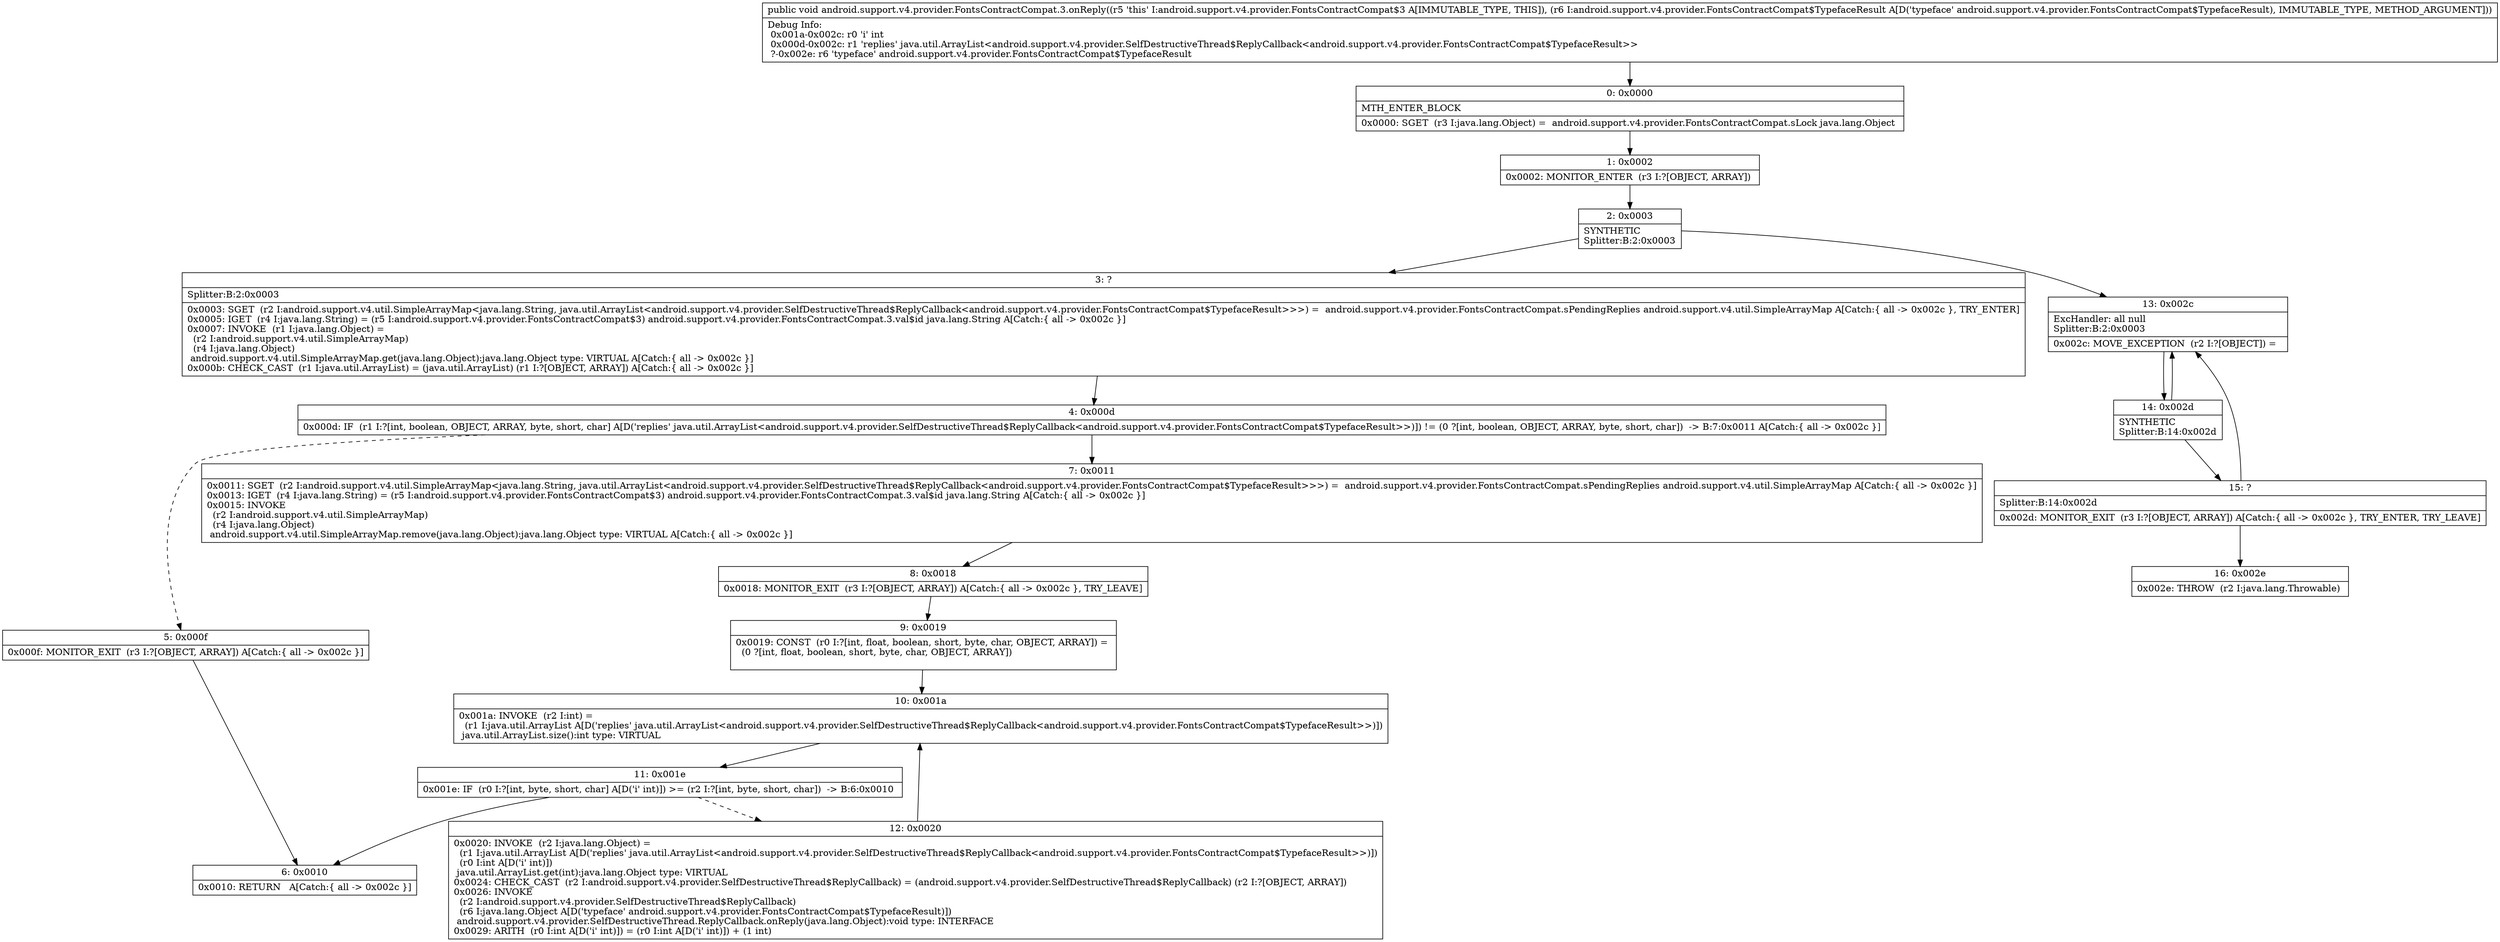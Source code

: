 digraph "CFG forandroid.support.v4.provider.FontsContractCompat.3.onReply(Landroid\/support\/v4\/provider\/FontsContractCompat$TypefaceResult;)V" {
Node_0 [shape=record,label="{0\:\ 0x0000|MTH_ENTER_BLOCK\l|0x0000: SGET  (r3 I:java.lang.Object) =  android.support.v4.provider.FontsContractCompat.sLock java.lang.Object \l}"];
Node_1 [shape=record,label="{1\:\ 0x0002|0x0002: MONITOR_ENTER  (r3 I:?[OBJECT, ARRAY]) \l}"];
Node_2 [shape=record,label="{2\:\ 0x0003|SYNTHETIC\lSplitter:B:2:0x0003\l}"];
Node_3 [shape=record,label="{3\:\ ?|Splitter:B:2:0x0003\l|0x0003: SGET  (r2 I:android.support.v4.util.SimpleArrayMap\<java.lang.String, java.util.ArrayList\<android.support.v4.provider.SelfDestructiveThread$ReplyCallback\<android.support.v4.provider.FontsContractCompat$TypefaceResult\>\>\>) =  android.support.v4.provider.FontsContractCompat.sPendingReplies android.support.v4.util.SimpleArrayMap A[Catch:\{ all \-\> 0x002c \}, TRY_ENTER]\l0x0005: IGET  (r4 I:java.lang.String) = (r5 I:android.support.v4.provider.FontsContractCompat$3) android.support.v4.provider.FontsContractCompat.3.val$id java.lang.String A[Catch:\{ all \-\> 0x002c \}]\l0x0007: INVOKE  (r1 I:java.lang.Object) = \l  (r2 I:android.support.v4.util.SimpleArrayMap)\l  (r4 I:java.lang.Object)\l android.support.v4.util.SimpleArrayMap.get(java.lang.Object):java.lang.Object type: VIRTUAL A[Catch:\{ all \-\> 0x002c \}]\l0x000b: CHECK_CAST  (r1 I:java.util.ArrayList) = (java.util.ArrayList) (r1 I:?[OBJECT, ARRAY]) A[Catch:\{ all \-\> 0x002c \}]\l}"];
Node_4 [shape=record,label="{4\:\ 0x000d|0x000d: IF  (r1 I:?[int, boolean, OBJECT, ARRAY, byte, short, char] A[D('replies' java.util.ArrayList\<android.support.v4.provider.SelfDestructiveThread$ReplyCallback\<android.support.v4.provider.FontsContractCompat$TypefaceResult\>\>)]) != (0 ?[int, boolean, OBJECT, ARRAY, byte, short, char])  \-\> B:7:0x0011 A[Catch:\{ all \-\> 0x002c \}]\l}"];
Node_5 [shape=record,label="{5\:\ 0x000f|0x000f: MONITOR_EXIT  (r3 I:?[OBJECT, ARRAY]) A[Catch:\{ all \-\> 0x002c \}]\l}"];
Node_6 [shape=record,label="{6\:\ 0x0010|0x0010: RETURN   A[Catch:\{ all \-\> 0x002c \}]\l}"];
Node_7 [shape=record,label="{7\:\ 0x0011|0x0011: SGET  (r2 I:android.support.v4.util.SimpleArrayMap\<java.lang.String, java.util.ArrayList\<android.support.v4.provider.SelfDestructiveThread$ReplyCallback\<android.support.v4.provider.FontsContractCompat$TypefaceResult\>\>\>) =  android.support.v4.provider.FontsContractCompat.sPendingReplies android.support.v4.util.SimpleArrayMap A[Catch:\{ all \-\> 0x002c \}]\l0x0013: IGET  (r4 I:java.lang.String) = (r5 I:android.support.v4.provider.FontsContractCompat$3) android.support.v4.provider.FontsContractCompat.3.val$id java.lang.String A[Catch:\{ all \-\> 0x002c \}]\l0x0015: INVOKE  \l  (r2 I:android.support.v4.util.SimpleArrayMap)\l  (r4 I:java.lang.Object)\l android.support.v4.util.SimpleArrayMap.remove(java.lang.Object):java.lang.Object type: VIRTUAL A[Catch:\{ all \-\> 0x002c \}]\l}"];
Node_8 [shape=record,label="{8\:\ 0x0018|0x0018: MONITOR_EXIT  (r3 I:?[OBJECT, ARRAY]) A[Catch:\{ all \-\> 0x002c \}, TRY_LEAVE]\l}"];
Node_9 [shape=record,label="{9\:\ 0x0019|0x0019: CONST  (r0 I:?[int, float, boolean, short, byte, char, OBJECT, ARRAY]) = \l  (0 ?[int, float, boolean, short, byte, char, OBJECT, ARRAY])\l \l}"];
Node_10 [shape=record,label="{10\:\ 0x001a|0x001a: INVOKE  (r2 I:int) = \l  (r1 I:java.util.ArrayList A[D('replies' java.util.ArrayList\<android.support.v4.provider.SelfDestructiveThread$ReplyCallback\<android.support.v4.provider.FontsContractCompat$TypefaceResult\>\>)])\l java.util.ArrayList.size():int type: VIRTUAL \l}"];
Node_11 [shape=record,label="{11\:\ 0x001e|0x001e: IF  (r0 I:?[int, byte, short, char] A[D('i' int)]) \>= (r2 I:?[int, byte, short, char])  \-\> B:6:0x0010 \l}"];
Node_12 [shape=record,label="{12\:\ 0x0020|0x0020: INVOKE  (r2 I:java.lang.Object) = \l  (r1 I:java.util.ArrayList A[D('replies' java.util.ArrayList\<android.support.v4.provider.SelfDestructiveThread$ReplyCallback\<android.support.v4.provider.FontsContractCompat$TypefaceResult\>\>)])\l  (r0 I:int A[D('i' int)])\l java.util.ArrayList.get(int):java.lang.Object type: VIRTUAL \l0x0024: CHECK_CAST  (r2 I:android.support.v4.provider.SelfDestructiveThread$ReplyCallback) = (android.support.v4.provider.SelfDestructiveThread$ReplyCallback) (r2 I:?[OBJECT, ARRAY]) \l0x0026: INVOKE  \l  (r2 I:android.support.v4.provider.SelfDestructiveThread$ReplyCallback)\l  (r6 I:java.lang.Object A[D('typeface' android.support.v4.provider.FontsContractCompat$TypefaceResult)])\l android.support.v4.provider.SelfDestructiveThread.ReplyCallback.onReply(java.lang.Object):void type: INTERFACE \l0x0029: ARITH  (r0 I:int A[D('i' int)]) = (r0 I:int A[D('i' int)]) + (1 int) \l}"];
Node_13 [shape=record,label="{13\:\ 0x002c|ExcHandler: all null\lSplitter:B:2:0x0003\l|0x002c: MOVE_EXCEPTION  (r2 I:?[OBJECT]) =  \l}"];
Node_14 [shape=record,label="{14\:\ 0x002d|SYNTHETIC\lSplitter:B:14:0x002d\l}"];
Node_15 [shape=record,label="{15\:\ ?|Splitter:B:14:0x002d\l|0x002d: MONITOR_EXIT  (r3 I:?[OBJECT, ARRAY]) A[Catch:\{ all \-\> 0x002c \}, TRY_ENTER, TRY_LEAVE]\l}"];
Node_16 [shape=record,label="{16\:\ 0x002e|0x002e: THROW  (r2 I:java.lang.Throwable) \l}"];
MethodNode[shape=record,label="{public void android.support.v4.provider.FontsContractCompat.3.onReply((r5 'this' I:android.support.v4.provider.FontsContractCompat$3 A[IMMUTABLE_TYPE, THIS]), (r6 I:android.support.v4.provider.FontsContractCompat$TypefaceResult A[D('typeface' android.support.v4.provider.FontsContractCompat$TypefaceResult), IMMUTABLE_TYPE, METHOD_ARGUMENT]))  | Debug Info:\l  0x001a\-0x002c: r0 'i' int\l  0x000d\-0x002c: r1 'replies' java.util.ArrayList\<android.support.v4.provider.SelfDestructiveThread$ReplyCallback\<android.support.v4.provider.FontsContractCompat$TypefaceResult\>\>\l  ?\-0x002e: r6 'typeface' android.support.v4.provider.FontsContractCompat$TypefaceResult\l}"];
MethodNode -> Node_0;
Node_0 -> Node_1;
Node_1 -> Node_2;
Node_2 -> Node_3;
Node_2 -> Node_13;
Node_3 -> Node_4;
Node_4 -> Node_5[style=dashed];
Node_4 -> Node_7;
Node_5 -> Node_6;
Node_7 -> Node_8;
Node_8 -> Node_9;
Node_9 -> Node_10;
Node_10 -> Node_11;
Node_11 -> Node_6;
Node_11 -> Node_12[style=dashed];
Node_12 -> Node_10;
Node_13 -> Node_14;
Node_14 -> Node_15;
Node_14 -> Node_13;
Node_15 -> Node_16;
Node_15 -> Node_13;
}


